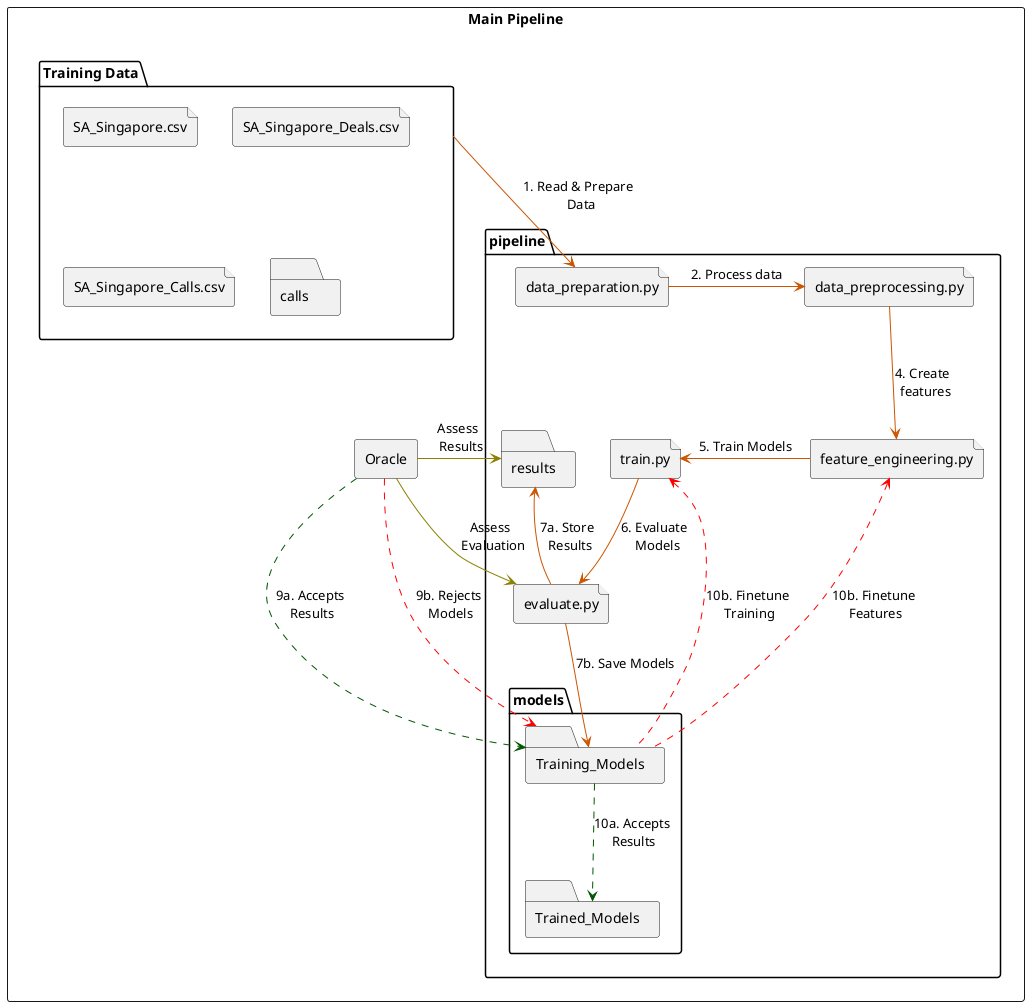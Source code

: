 @startuml

rectangle "Main Pipeline" {
  agent Oracle
  
  folder "Training Data" as DataCollection {
    file "SA_Singapore.csv"
    file "SA_Singapore_Deals.csv"
    file "SA_Singapore_Calls.csv"
    folder "calls"
  }
    
  folder "pipeline" {
    file "data_preparation.py" as DataPrep
    file "data_preprocessing.py" as DataProc
    file "feature_engineering.py" as FeatEng
    file "train.py" as ModelTrain
    file "evaluate.py" as ModelEval
    
    folder "models" as Models {
      folder "Trained_Models"
      folder "Training_Models" 
    }
    folder "results" as Results {
    }
  }
}

DataCollection -down-> DataPrep #CC5500 : "1. Read & Prepare \n Data"
DataPrep -right-> DataProc #CC5500 : "2. Process data"
DataProc -down-> FeatEng #CC5500 : "4. Create \n features"
FeatEng -left-> ModelTrain #CC5500 : "5. Train Models"
ModelTrain -down-> ModelEval #CC5500 : "6. Evaluate \n Models"
ModelEval -up-> Results #CC5500 : "7a. Store \n Results"
ModelEval --> Training_Models #CC5500 : "7b. Save Models"
Results <-left- Oracle #8B8000 : "Assess \n Results"
ModelEval <-left- Oracle #8B8000 : "Assess \n Evaluation"
Oracle ..> Training_Models #005500 : "9a. Accepts \nResults"
Training_Models ..> Trained_Models #005500 : "10a. Accepts \nResults"
Oracle ..> Training_Models #FF0000 : "9b. Rejects \nModels"
Training_Models .up.> FeatEng #FF0000 : "10b. Finetune \nFeatures"
Training_Models .up.> ModelTrain #FF0000 : "10b. Finetune \nTraining"

@enduml